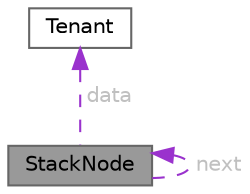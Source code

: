 digraph "StackNode"
{
 // LATEX_PDF_SIZE
  bgcolor="transparent";
  edge [fontname=Helvetica,fontsize=10,labelfontname=Helvetica,labelfontsize=10];
  node [fontname=Helvetica,fontsize=10,shape=box,height=0.2,width=0.4];
  Node1 [id="Node000001",label="StackNode",height=0.2,width=0.4,color="gray40", fillcolor="grey60", style="filled", fontcolor="black",tooltip="Структура узла стека."];
  Node2 -> Node1 [id="edge1_Node000001_Node000002",dir="back",color="darkorchid3",style="dashed",tooltip=" ",label=" data",fontcolor="grey" ];
  Node2 [id="Node000002",label="Tenant",height=0.2,width=0.4,color="gray40", fillcolor="white", style="filled",URL="$struct_tenant.html",tooltip="Структура для хранения информации о жильце."];
  Node1 -> Node1 [id="edge2_Node000001_Node000001",dir="back",color="darkorchid3",style="dashed",tooltip=" ",label=" next",fontcolor="grey" ];
}

